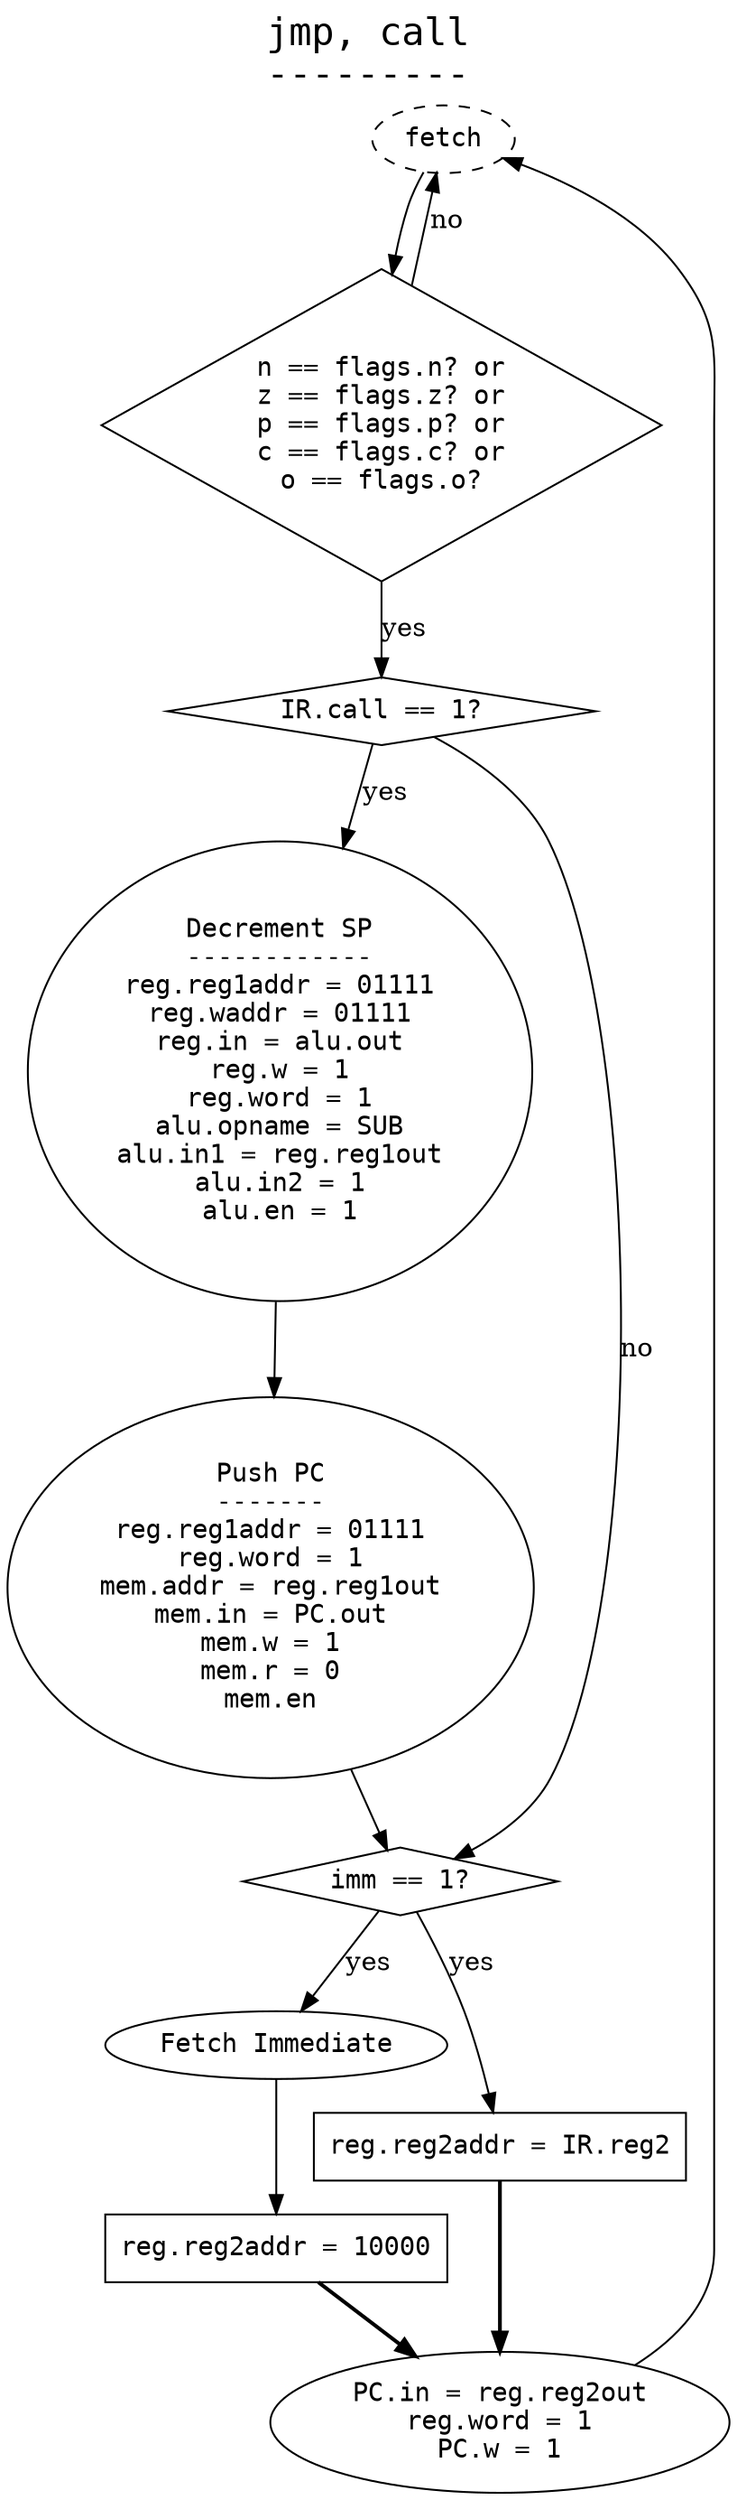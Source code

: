digraph jmp {
	label="jmp, call\n---------\n";
	labelloc="t";
	fontsize=20;
	fontname="mono";

	node [shape=oval, fontname="mono"];
	fetch [style=dashed];
	FetchImm [label="Fetch Immediate"];
	DecSP [label="Decrement SP\n------------\nreg.reg1addr = 01111\nreg.waddr = 01111\nreg.in = alu.out\nreg.w = 1\nreg.word = 1\nalu.opname = SUB\nalu.in1 = reg.reg1out\nalu.in2 = 1\nalu.en = 1"];
	PushPC [label="Push PC\n-------\nreg.reg1addr = 01111\nreg.word = 1\nmem.addr = reg.reg1out\nmem.in = PC.out\nmem.w = 1\nmem.r = 0\nmem.en"];
	SetPC [label="PC.in = reg.reg2out\nreg.word = 1\nPC.w = 1\n"];

	node [shape=diamond, fontname="mono"];
	CheckConds [label="n == flags.n? or\nz == flags.z? or\np == flags.p? or\nc == flags.c? or\no == flags.o?"];
	IsCall [label="IR.call == 1?"]
	IsImm [label="imm == 1?"];

	node [shape=rect, fontname="mono"];
	Reg2 [label="reg.reg2addr = IR.reg2"];
	RegImm [label="reg.reg2addr = 10000"];

	fetch -> CheckConds;
	CheckConds -> fetch  [label="no"];
	CheckConds -> IsCall [label="yes"];

	IsCall -> DecSP [label="yes"];
	IsCall -> IsImm [label="no"];

	IsImm -> FetchImm [label="yes"];
	IsImm -> Reg2     [label="yes"];

	FetchImm -> RegImm;
	RegImm -> SetPC [style=bold];
	Reg2   -> SetPC [style=bold];

	DecSP -> PushPC;
	PushPC -> IsImm;

	SetPC -> fetch;
}
